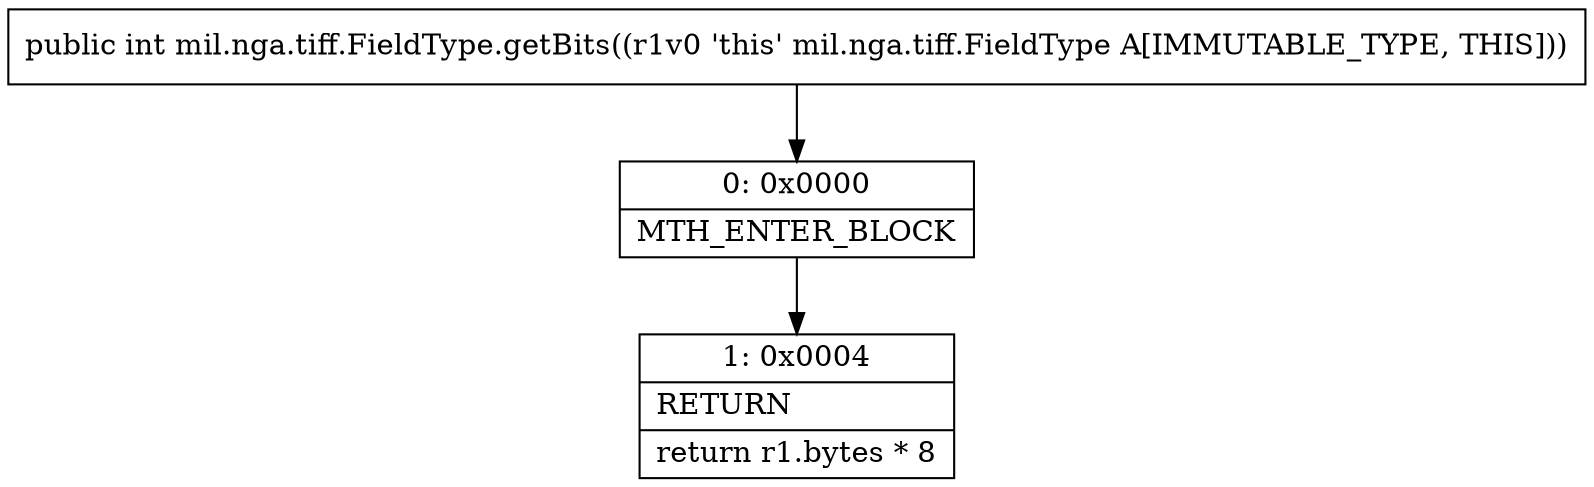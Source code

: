 digraph "CFG formil.nga.tiff.FieldType.getBits()I" {
Node_0 [shape=record,label="{0\:\ 0x0000|MTH_ENTER_BLOCK\l}"];
Node_1 [shape=record,label="{1\:\ 0x0004|RETURN\l|return r1.bytes * 8\l}"];
MethodNode[shape=record,label="{public int mil.nga.tiff.FieldType.getBits((r1v0 'this' mil.nga.tiff.FieldType A[IMMUTABLE_TYPE, THIS])) }"];
MethodNode -> Node_0;
Node_0 -> Node_1;
}

